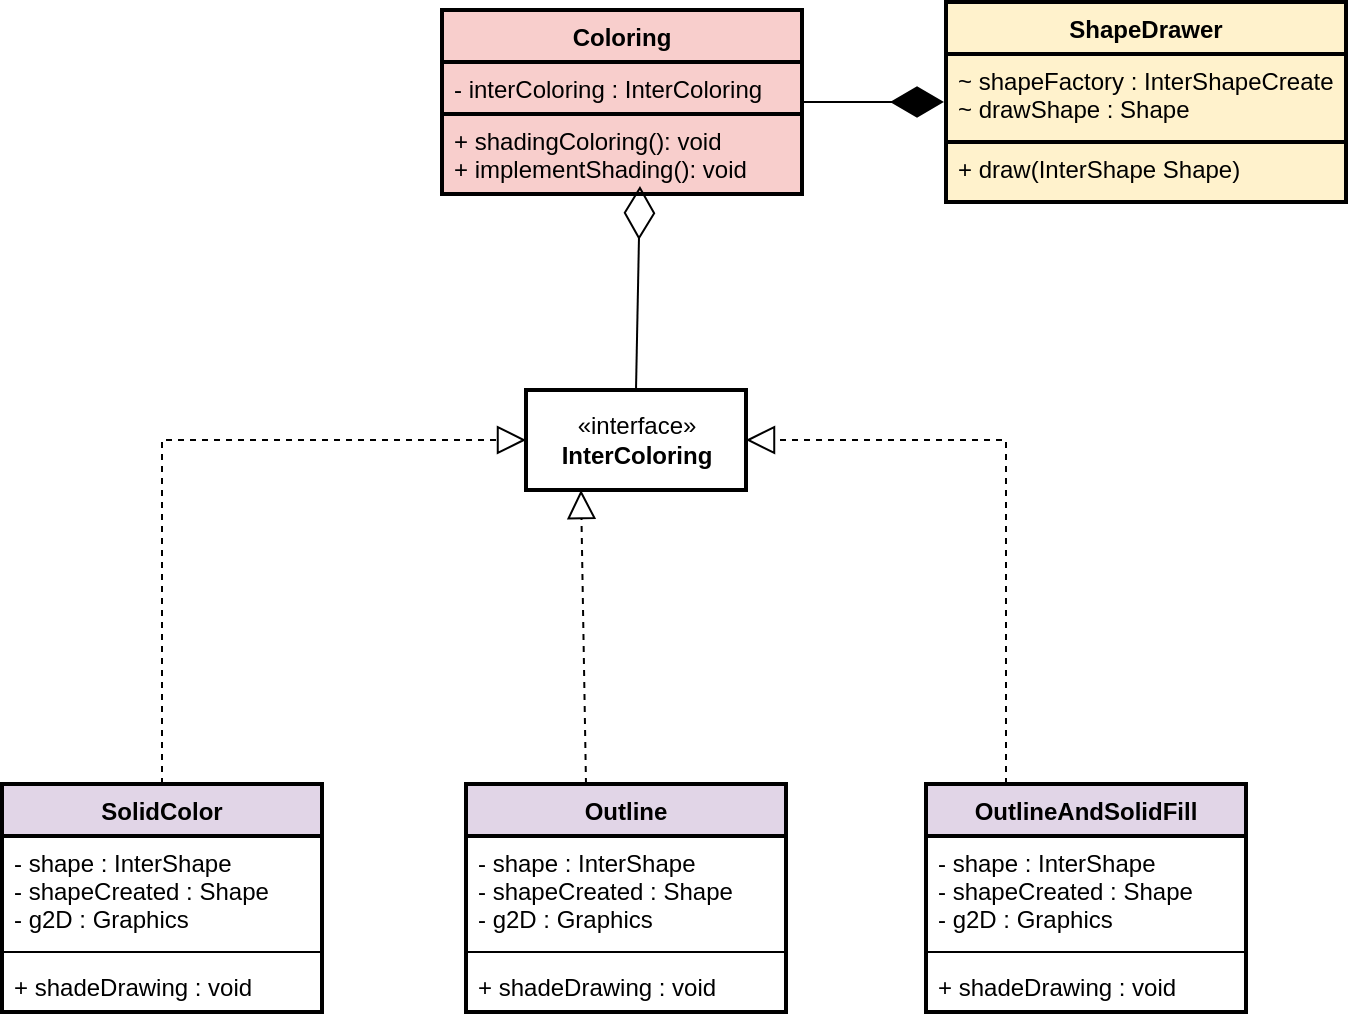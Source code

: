 <mxfile version="20.8.16" type="device"><diagram name="Page-1" id="ECBSskxCNE5OnZcDz9cX"><mxGraphModel dx="1434" dy="836" grid="1" gridSize="10" guides="1" tooltips="1" connect="1" arrows="1" fold="1" page="1" pageScale="1" pageWidth="827" pageHeight="1169" math="0" shadow="0"><root><mxCell id="0"/><mxCell id="1" parent="0"/><mxCell id="oIxzs3QMR0H5zLqDE1Wa-1" value="ShapeDrawer" style="swimlane;fontStyle=1;align=center;verticalAlign=top;childLayout=stackLayout;horizontal=1;startSize=26;horizontalStack=0;resizeParent=1;resizeParentMax=0;resizeLast=0;collapsible=1;marginBottom=0;rounded=0;shadow=0;glass=0;sketch=0;strokeColor=#000000;strokeWidth=2;swimlaneLine=1;perimeterSpacing=1;fillColor=#fff2cc;" vertex="1" parent="1"><mxGeometry x="550" y="46" width="200" height="100" as="geometry"/></mxCell><mxCell id="oIxzs3QMR0H5zLqDE1Wa-2" value="~ shapeFactory : InterShapeCreate&#10;~ drawShape : Shape" style="text;strokeColor=#000000;fillColor=#fff2cc;align=left;verticalAlign=top;spacingLeft=4;spacingRight=4;overflow=hidden;rotatable=0;points=[[0,0.5],[1,0.5]];portConstraint=eastwest;strokeWidth=2;" vertex="1" parent="oIxzs3QMR0H5zLqDE1Wa-1"><mxGeometry y="26" width="200" height="44" as="geometry"/></mxCell><mxCell id="oIxzs3QMR0H5zLqDE1Wa-3" value="+ draw(InterShape Shape)" style="text;strokeColor=#000000;fillColor=#fff2cc;align=left;verticalAlign=top;spacingLeft=4;spacingRight=4;overflow=hidden;rotatable=0;points=[[0,0.5],[1,0.5]];portConstraint=eastwest;strokeWidth=2;" vertex="1" parent="oIxzs3QMR0H5zLqDE1Wa-1"><mxGeometry y="70" width="200" height="30" as="geometry"/></mxCell><mxCell id="oIxzs3QMR0H5zLqDE1Wa-4" value="Coloring" style="swimlane;fontStyle=1;align=center;verticalAlign=top;childLayout=stackLayout;horizontal=1;startSize=26;horizontalStack=0;resizeParent=1;resizeParentMax=0;resizeLast=0;collapsible=1;marginBottom=0;fillColor=#f8cecc;strokeColor=#000000;strokeWidth=2;" vertex="1" parent="1"><mxGeometry x="298" y="50" width="180" height="92" as="geometry"/></mxCell><mxCell id="oIxzs3QMR0H5zLqDE1Wa-5" value="- interColoring : InterColoring" style="text;strokeColor=#000000;fillColor=#f8cecc;align=left;verticalAlign=top;spacingLeft=4;spacingRight=4;overflow=hidden;rotatable=0;points=[[0,0.5],[1,0.5]];portConstraint=eastwest;strokeWidth=2;" vertex="1" parent="oIxzs3QMR0H5zLqDE1Wa-4"><mxGeometry y="26" width="180" height="26" as="geometry"/></mxCell><mxCell id="oIxzs3QMR0H5zLqDE1Wa-7" value="+ shadingColoring(): void&#10;+ implementShading(): void" style="text;strokeColor=#000000;fillColor=#f8cecc;align=left;verticalAlign=top;spacingLeft=4;spacingRight=4;overflow=hidden;rotatable=0;points=[[0,0.5],[1,0.5]];portConstraint=eastwest;strokeWidth=2;" vertex="1" parent="oIxzs3QMR0H5zLqDE1Wa-4"><mxGeometry y="52" width="180" height="40" as="geometry"/></mxCell><mxCell id="oIxzs3QMR0H5zLqDE1Wa-8" value="SolidColor" style="swimlane;fontStyle=1;align=center;verticalAlign=top;childLayout=stackLayout;horizontal=1;startSize=26;horizontalStack=0;resizeParent=1;resizeParentMax=0;resizeLast=0;collapsible=1;marginBottom=0;rounded=0;shadow=0;glass=0;sketch=0;fillStyle=solid;strokeColor=#000000;strokeWidth=2;fontSize=12;fillColor=#e1d5e7;" vertex="1" parent="1"><mxGeometry x="78" y="437" width="160" height="114" as="geometry"/></mxCell><mxCell id="oIxzs3QMR0H5zLqDE1Wa-9" value="- shape : InterShape&#10;- shapeCreated : Shape&#10;- g2D : Graphics" style="text;strokeColor=none;fillColor=none;align=left;verticalAlign=top;spacingLeft=4;spacingRight=4;overflow=hidden;rotatable=0;points=[[0,0.5],[1,0.5]];portConstraint=eastwest;fontSize=12;" vertex="1" parent="oIxzs3QMR0H5zLqDE1Wa-8"><mxGeometry y="26" width="160" height="54" as="geometry"/></mxCell><mxCell id="oIxzs3QMR0H5zLqDE1Wa-10" value="" style="line;strokeWidth=1;fillColor=none;align=left;verticalAlign=middle;spacingTop=-1;spacingLeft=3;spacingRight=3;rotatable=0;labelPosition=right;points=[];portConstraint=eastwest;strokeColor=inherit;rounded=0;shadow=0;glass=0;sketch=0;fillStyle=solid;fontSize=12;" vertex="1" parent="oIxzs3QMR0H5zLqDE1Wa-8"><mxGeometry y="80" width="160" height="8" as="geometry"/></mxCell><mxCell id="oIxzs3QMR0H5zLqDE1Wa-11" value="+ shadeDrawing : void" style="text;strokeColor=none;fillColor=none;align=left;verticalAlign=top;spacingLeft=4;spacingRight=4;overflow=hidden;rotatable=0;points=[[0,0.5],[1,0.5]];portConstraint=eastwest;fontSize=12;" vertex="1" parent="oIxzs3QMR0H5zLqDE1Wa-8"><mxGeometry y="88" width="160" height="26" as="geometry"/></mxCell><mxCell id="oIxzs3QMR0H5zLqDE1Wa-20" value="«interface»&lt;br&gt;&lt;b&gt;InterColoring&lt;/b&gt;" style="html=1;strokeColor=#000000;strokeWidth=2;" vertex="1" parent="1"><mxGeometry x="340" y="240" width="110" height="50" as="geometry"/></mxCell><mxCell id="oIxzs3QMR0H5zLqDE1Wa-21" value="Outline" style="swimlane;fontStyle=1;align=center;verticalAlign=top;childLayout=stackLayout;horizontal=1;startSize=26;horizontalStack=0;resizeParent=1;resizeParentMax=0;resizeLast=0;collapsible=1;marginBottom=0;rounded=0;shadow=0;glass=0;sketch=0;fillStyle=solid;strokeColor=#000000;strokeWidth=2;fontSize=12;fillColor=#e1d5e7;" vertex="1" parent="1"><mxGeometry x="310" y="437" width="160" height="114" as="geometry"/></mxCell><mxCell id="oIxzs3QMR0H5zLqDE1Wa-22" value="- shape : InterShape&#10;- shapeCreated : Shape&#10;- g2D : Graphics" style="text;strokeColor=none;fillColor=none;align=left;verticalAlign=top;spacingLeft=4;spacingRight=4;overflow=hidden;rotatable=0;points=[[0,0.5],[1,0.5]];portConstraint=eastwest;fontSize=12;" vertex="1" parent="oIxzs3QMR0H5zLqDE1Wa-21"><mxGeometry y="26" width="160" height="54" as="geometry"/></mxCell><mxCell id="oIxzs3QMR0H5zLqDE1Wa-23" value="" style="line;strokeWidth=1;fillColor=none;align=left;verticalAlign=middle;spacingTop=-1;spacingLeft=3;spacingRight=3;rotatable=0;labelPosition=right;points=[];portConstraint=eastwest;strokeColor=inherit;rounded=0;shadow=0;glass=0;sketch=0;fillStyle=solid;fontSize=12;" vertex="1" parent="oIxzs3QMR0H5zLqDE1Wa-21"><mxGeometry y="80" width="160" height="8" as="geometry"/></mxCell><mxCell id="oIxzs3QMR0H5zLqDE1Wa-24" value="+ shadeDrawing : void" style="text;strokeColor=none;fillColor=none;align=left;verticalAlign=top;spacingLeft=4;spacingRight=4;overflow=hidden;rotatable=0;points=[[0,0.5],[1,0.5]];portConstraint=eastwest;fontSize=12;" vertex="1" parent="oIxzs3QMR0H5zLqDE1Wa-21"><mxGeometry y="88" width="160" height="26" as="geometry"/></mxCell><mxCell id="oIxzs3QMR0H5zLqDE1Wa-25" value="OutlineAndSolidFill" style="swimlane;fontStyle=1;align=center;verticalAlign=top;childLayout=stackLayout;horizontal=1;startSize=26;horizontalStack=0;resizeParent=1;resizeParentMax=0;resizeLast=0;collapsible=1;marginBottom=0;rounded=0;shadow=0;glass=0;sketch=0;fillStyle=solid;strokeColor=#000000;strokeWidth=2;fontSize=12;fillColor=#e1d5e7;" vertex="1" parent="1"><mxGeometry x="540" y="437" width="160" height="114" as="geometry"/></mxCell><mxCell id="oIxzs3QMR0H5zLqDE1Wa-26" value="- shape : InterShape&#10;- shapeCreated : Shape&#10;- g2D : Graphics" style="text;strokeColor=none;fillColor=none;align=left;verticalAlign=top;spacingLeft=4;spacingRight=4;overflow=hidden;rotatable=0;points=[[0,0.5],[1,0.5]];portConstraint=eastwest;fontSize=12;" vertex="1" parent="oIxzs3QMR0H5zLqDE1Wa-25"><mxGeometry y="26" width="160" height="54" as="geometry"/></mxCell><mxCell id="oIxzs3QMR0H5zLqDE1Wa-27" value="" style="line;strokeWidth=1;fillColor=none;align=left;verticalAlign=middle;spacingTop=-1;spacingLeft=3;spacingRight=3;rotatable=0;labelPosition=right;points=[];portConstraint=eastwest;strokeColor=inherit;rounded=0;shadow=0;glass=0;sketch=0;fillStyle=solid;fontSize=12;" vertex="1" parent="oIxzs3QMR0H5zLqDE1Wa-25"><mxGeometry y="80" width="160" height="8" as="geometry"/></mxCell><mxCell id="oIxzs3QMR0H5zLqDE1Wa-28" value="+ shadeDrawing : void" style="text;strokeColor=none;fillColor=none;align=left;verticalAlign=top;spacingLeft=4;spacingRight=4;overflow=hidden;rotatable=0;points=[[0,0.5],[1,0.5]];portConstraint=eastwest;fontSize=12;" vertex="1" parent="oIxzs3QMR0H5zLqDE1Wa-25"><mxGeometry y="88" width="160" height="26" as="geometry"/></mxCell><mxCell id="oIxzs3QMR0H5zLqDE1Wa-29" value="" style="endArrow=block;dashed=1;endFill=0;endSize=12;html=1;rounded=0;exitX=0.5;exitY=0;exitDx=0;exitDy=0;entryX=0;entryY=0.5;entryDx=0;entryDy=0;" edge="1" parent="1" source="oIxzs3QMR0H5zLqDE1Wa-8" target="oIxzs3QMR0H5zLqDE1Wa-20"><mxGeometry width="160" relative="1" as="geometry"><mxPoint x="530" y="430" as="sourcePoint"/><mxPoint x="690" y="430" as="targetPoint"/><Array as="points"><mxPoint x="158" y="265"/></Array></mxGeometry></mxCell><mxCell id="oIxzs3QMR0H5zLqDE1Wa-31" value="" style="endArrow=block;dashed=1;endFill=0;endSize=12;html=1;rounded=0;exitX=0.375;exitY=0;exitDx=0;exitDy=0;entryX=0.25;entryY=1;entryDx=0;entryDy=0;exitPerimeter=0;" edge="1" parent="1" source="oIxzs3QMR0H5zLqDE1Wa-21" target="oIxzs3QMR0H5zLqDE1Wa-20"><mxGeometry width="160" relative="1" as="geometry"><mxPoint x="530" y="430" as="sourcePoint"/><mxPoint x="690" y="430" as="targetPoint"/></mxGeometry></mxCell><mxCell id="oIxzs3QMR0H5zLqDE1Wa-32" value="" style="endArrow=block;dashed=1;endFill=0;endSize=12;html=1;rounded=0;exitX=0.25;exitY=0;exitDx=0;exitDy=0;entryX=1;entryY=0.5;entryDx=0;entryDy=0;" edge="1" parent="1" source="oIxzs3QMR0H5zLqDE1Wa-25" target="oIxzs3QMR0H5zLqDE1Wa-20"><mxGeometry width="160" relative="1" as="geometry"><mxPoint x="530" y="430" as="sourcePoint"/><mxPoint x="690" y="430" as="targetPoint"/><Array as="points"><mxPoint x="580" y="265"/></Array></mxGeometry></mxCell><mxCell id="oIxzs3QMR0H5zLqDE1Wa-33" value="" style="endArrow=diamondThin;endFill=0;endSize=24;html=1;rounded=0;exitX=0.5;exitY=0;exitDx=0;exitDy=0;entryX=0.55;entryY=0.9;entryDx=0;entryDy=0;entryPerimeter=0;" edge="1" parent="1" source="oIxzs3QMR0H5zLqDE1Wa-20" target="oIxzs3QMR0H5zLqDE1Wa-7"><mxGeometry width="160" relative="1" as="geometry"><mxPoint x="530" y="430" as="sourcePoint"/><mxPoint x="690" y="430" as="targetPoint"/></mxGeometry></mxCell><mxCell id="oIxzs3QMR0H5zLqDE1Wa-34" value="" style="endArrow=diamondThin;endFill=1;endSize=24;html=1;rounded=0;exitX=1;exitY=0.5;exitDx=0;exitDy=0;entryX=0;entryY=0.5;entryDx=0;entryDy=0;" edge="1" parent="1" source="oIxzs3QMR0H5zLqDE1Wa-4" target="oIxzs3QMR0H5zLqDE1Wa-1"><mxGeometry width="160" relative="1" as="geometry"><mxPoint x="530" y="430" as="sourcePoint"/><mxPoint x="690" y="430" as="targetPoint"/></mxGeometry></mxCell></root></mxGraphModel></diagram></mxfile>